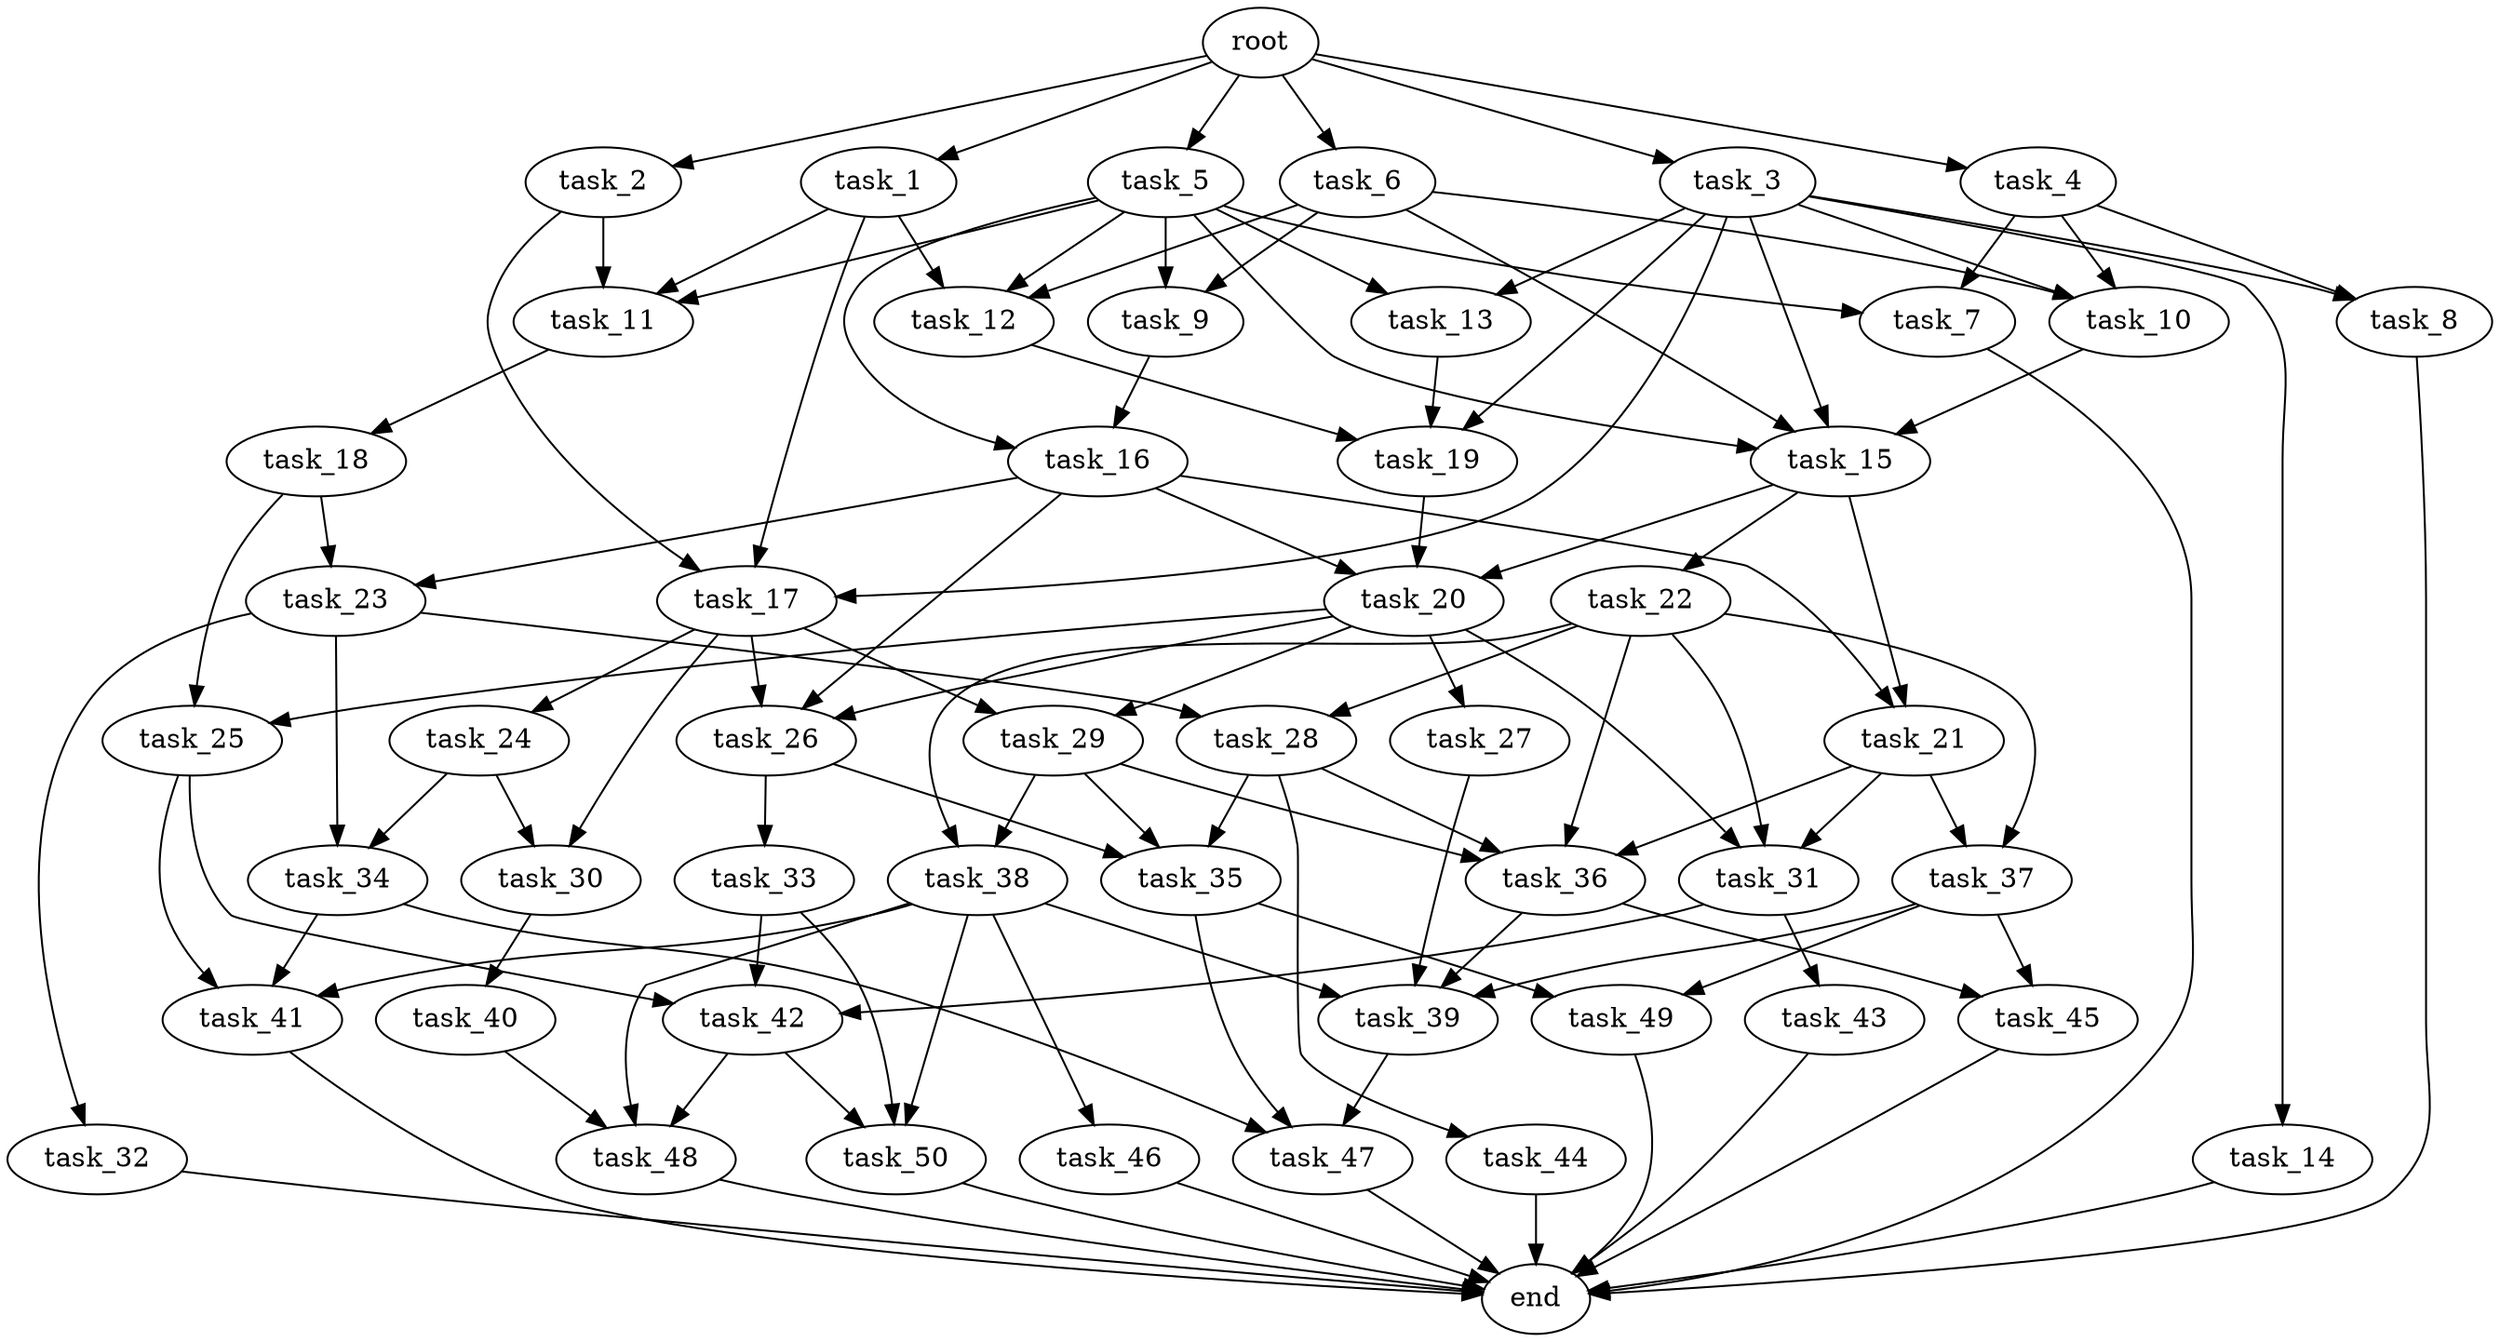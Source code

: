 digraph G {
  task_27 [size="8.931724e+10"];
  task_6 [size="8.441649e+10"];
  task_31 [size="6.257772e+10"];
  task_12 [size="3.549742e+10"];
  task_24 [size="1.104069e+10"];
  task_2 [size="1.041314e+10"];
  task_42 [size="5.224433e+10"];
  task_50 [size="7.146502e+10"];
  task_14 [size="2.160344e+10"];
  task_9 [size="1.205771e+10"];
  task_22 [size="4.732447e+10"];
  root [size="0.000000e+00"];
  task_10 [size="7.506553e+10"];
  task_21 [size="6.284055e+10"];
  task_8 [size="2.314846e+10"];
  task_34 [size="4.639006e+10"];
  task_11 [size="8.808593e+10"];
  task_48 [size="3.418933e+10"];
  task_19 [size="4.588807e+10"];
  task_13 [size="3.521547e+10"];
  task_40 [size="7.862724e+10"];
  task_28 [size="5.474249e+09"];
  task_30 [size="8.577939e+10"];
  task_7 [size="1.414199e+10"];
  task_45 [size="7.206875e+10"];
  task_37 [size="2.812608e+09"];
  task_32 [size="6.878207e+10"];
  task_29 [size="9.871957e+10"];
  task_26 [size="6.456511e+10"];
  task_47 [size="2.388220e+10"];
  task_5 [size="3.869909e+10"];
  task_23 [size="9.462516e+10"];
  task_25 [size="1.235460e+10"];
  task_18 [size="7.233432e+10"];
  task_39 [size="3.802181e+10"];
  task_49 [size="8.622651e+10"];
  task_20 [size="7.113880e+10"];
  task_36 [size="9.395987e+10"];
  task_3 [size="6.766558e+10"];
  task_46 [size="7.799748e+10"];
  task_41 [size="6.927250e+10"];
  task_35 [size="1.030698e+10"];
  task_17 [size="7.994035e+10"];
  task_33 [size="9.601573e+10"];
  task_16 [size="7.715427e+10"];
  task_4 [size="8.215673e+10"];
  task_15 [size="5.554419e+10"];
  task_38 [size="1.454701e+10"];
  end [size="0.000000e+00"];
  task_1 [size="2.528880e+10"];
  task_44 [size="3.587168e+10"];
  task_43 [size="5.035030e+10"];

  task_27 -> task_39 [size="9.505452e+07"];
  task_6 -> task_9 [size="6.028855e+07"];
  task_6 -> task_15 [size="1.388605e+08"];
  task_6 -> task_10 [size="2.502184e+08"];
  task_6 -> task_12 [size="1.183247e+08"];
  task_31 -> task_42 [size="1.741478e+08"];
  task_31 -> task_43 [size="5.035030e+08"];
  task_12 -> task_19 [size="1.529602e+08"];
  task_24 -> task_30 [size="4.288969e+08"];
  task_24 -> task_34 [size="2.319503e+08"];
  task_2 -> task_17 [size="2.664678e+08"];
  task_2 -> task_11 [size="2.936198e+08"];
  task_42 -> task_50 [size="2.382167e+08"];
  task_42 -> task_48 [size="1.139644e+08"];
  task_50 -> end [size="1.000000e-12"];
  task_14 -> end [size="1.000000e-12"];
  task_9 -> task_16 [size="3.857714e+08"];
  task_22 -> task_36 [size="2.348997e+08"];
  task_22 -> task_38 [size="7.273504e+07"];
  task_22 -> task_37 [size="1.406304e+07"];
  task_22 -> task_31 [size="2.085924e+08"];
  task_22 -> task_28 [size="2.737125e+07"];
  root -> task_5 [size="1.000000e-12"];
  root -> task_6 [size="1.000000e-12"];
  root -> task_3 [size="1.000000e-12"];
  root -> task_4 [size="1.000000e-12"];
  root -> task_2 [size="1.000000e-12"];
  root -> task_1 [size="1.000000e-12"];
  task_10 -> task_15 [size="1.388605e+08"];
  task_21 -> task_36 [size="2.348997e+08"];
  task_21 -> task_37 [size="1.406304e+07"];
  task_21 -> task_31 [size="2.085924e+08"];
  task_8 -> end [size="1.000000e-12"];
  task_34 -> task_41 [size="2.309083e+08"];
  task_34 -> task_47 [size="7.960734e+07"];
  task_11 -> task_18 [size="7.233432e+08"];
  task_48 -> end [size="1.000000e-12"];
  task_19 -> task_20 [size="2.371293e+08"];
  task_13 -> task_19 [size="1.529602e+08"];
  task_40 -> task_48 [size="1.139644e+08"];
  task_28 -> task_36 [size="2.348997e+08"];
  task_28 -> task_35 [size="3.435662e+07"];
  task_28 -> task_44 [size="3.587168e+08"];
  task_30 -> task_40 [size="7.862724e+08"];
  task_7 -> end [size="1.000000e-12"];
  task_45 -> end [size="1.000000e-12"];
  task_37 -> task_49 [size="4.311325e+08"];
  task_37 -> task_39 [size="9.505452e+07"];
  task_37 -> task_45 [size="3.603438e+08"];
  task_32 -> end [size="1.000000e-12"];
  task_29 -> task_36 [size="2.348997e+08"];
  task_29 -> task_38 [size="7.273504e+07"];
  task_29 -> task_35 [size="3.435662e+07"];
  task_26 -> task_35 [size="3.435662e+07"];
  task_26 -> task_33 [size="9.601573e+08"];
  task_47 -> end [size="1.000000e-12"];
  task_5 -> task_9 [size="6.028855e+07"];
  task_5 -> task_13 [size="1.760773e+08"];
  task_5 -> task_15 [size="1.388605e+08"];
  task_5 -> task_12 [size="1.183247e+08"];
  task_5 -> task_16 [size="3.857714e+08"];
  task_5 -> task_7 [size="7.070997e+07"];
  task_5 -> task_11 [size="2.936198e+08"];
  task_23 -> task_32 [size="6.878207e+08"];
  task_23 -> task_34 [size="2.319503e+08"];
  task_23 -> task_28 [size="2.737125e+07"];
  task_25 -> task_41 [size="2.309083e+08"];
  task_25 -> task_42 [size="1.741478e+08"];
  task_18 -> task_23 [size="4.731258e+08"];
  task_18 -> task_25 [size="6.177300e+07"];
  task_39 -> task_47 [size="7.960734e+07"];
  task_49 -> end [size="1.000000e-12"];
  task_20 -> task_26 [size="2.152170e+08"];
  task_20 -> task_29 [size="4.935978e+08"];
  task_20 -> task_27 [size="8.931724e+08"];
  task_20 -> task_25 [size="6.177300e+07"];
  task_20 -> task_31 [size="2.085924e+08"];
  task_36 -> task_39 [size="9.505452e+07"];
  task_36 -> task_45 [size="3.603438e+08"];
  task_3 -> task_14 [size="2.160344e+08"];
  task_3 -> task_19 [size="1.529602e+08"];
  task_3 -> task_13 [size="1.760773e+08"];
  task_3 -> task_15 [size="1.388605e+08"];
  task_3 -> task_8 [size="1.157423e+08"];
  task_3 -> task_17 [size="2.664678e+08"];
  task_3 -> task_10 [size="2.502184e+08"];
  task_46 -> end [size="1.000000e-12"];
  task_41 -> end [size="1.000000e-12"];
  task_35 -> task_49 [size="4.311325e+08"];
  task_35 -> task_47 [size="7.960734e+07"];
  task_17 -> task_24 [size="1.104069e+08"];
  task_17 -> task_29 [size="4.935978e+08"];
  task_17 -> task_26 [size="2.152170e+08"];
  task_17 -> task_30 [size="4.288969e+08"];
  task_33 -> task_50 [size="2.382167e+08"];
  task_33 -> task_42 [size="1.741478e+08"];
  task_16 -> task_26 [size="2.152170e+08"];
  task_16 -> task_23 [size="4.731258e+08"];
  task_16 -> task_20 [size="2.371293e+08"];
  task_16 -> task_21 [size="3.142027e+08"];
  task_4 -> task_8 [size="1.157423e+08"];
  task_4 -> task_7 [size="7.070997e+07"];
  task_4 -> task_10 [size="2.502184e+08"];
  task_15 -> task_22 [size="4.732447e+08"];
  task_15 -> task_20 [size="2.371293e+08"];
  task_15 -> task_21 [size="3.142027e+08"];
  task_38 -> task_41 [size="2.309083e+08"];
  task_38 -> task_48 [size="1.139644e+08"];
  task_38 -> task_50 [size="2.382167e+08"];
  task_38 -> task_39 [size="9.505452e+07"];
  task_38 -> task_46 [size="7.799748e+08"];
  task_1 -> task_17 [size="2.664678e+08"];
  task_1 -> task_11 [size="2.936198e+08"];
  task_1 -> task_12 [size="1.183247e+08"];
  task_44 -> end [size="1.000000e-12"];
  task_43 -> end [size="1.000000e-12"];
}
